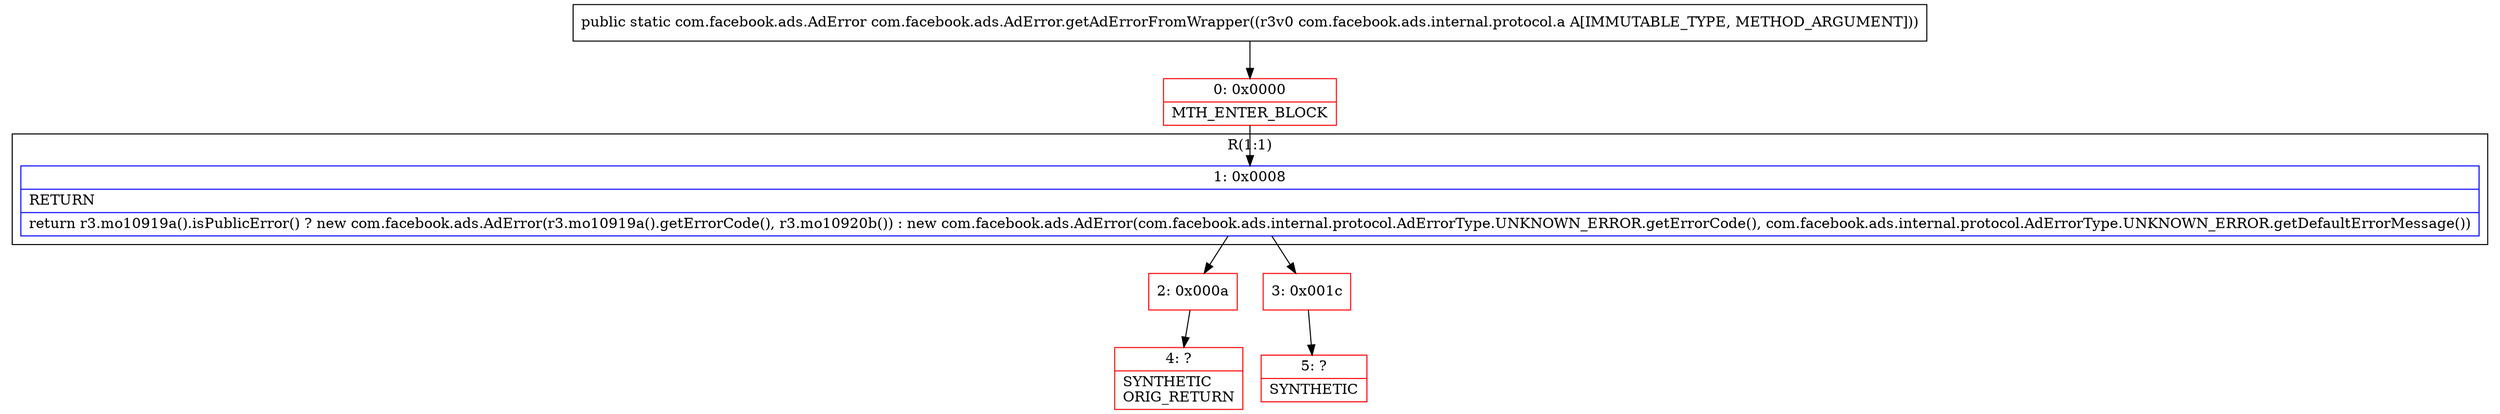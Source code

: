 digraph "CFG forcom.facebook.ads.AdError.getAdErrorFromWrapper(Lcom\/facebook\/ads\/internal\/protocol\/a;)Lcom\/facebook\/ads\/AdError;" {
subgraph cluster_Region_1078520617 {
label = "R(1:1)";
node [shape=record,color=blue];
Node_1 [shape=record,label="{1\:\ 0x0008|RETURN\l|return r3.mo10919a().isPublicError() ? new com.facebook.ads.AdError(r3.mo10919a().getErrorCode(), r3.mo10920b()) : new com.facebook.ads.AdError(com.facebook.ads.internal.protocol.AdErrorType.UNKNOWN_ERROR.getErrorCode(), com.facebook.ads.internal.protocol.AdErrorType.UNKNOWN_ERROR.getDefaultErrorMessage())\l}"];
}
Node_0 [shape=record,color=red,label="{0\:\ 0x0000|MTH_ENTER_BLOCK\l}"];
Node_2 [shape=record,color=red,label="{2\:\ 0x000a}"];
Node_3 [shape=record,color=red,label="{3\:\ 0x001c}"];
Node_4 [shape=record,color=red,label="{4\:\ ?|SYNTHETIC\lORIG_RETURN\l}"];
Node_5 [shape=record,color=red,label="{5\:\ ?|SYNTHETIC\l}"];
MethodNode[shape=record,label="{public static com.facebook.ads.AdError com.facebook.ads.AdError.getAdErrorFromWrapper((r3v0 com.facebook.ads.internal.protocol.a A[IMMUTABLE_TYPE, METHOD_ARGUMENT])) }"];
MethodNode -> Node_0;
Node_1 -> Node_2;
Node_1 -> Node_3;
Node_0 -> Node_1;
Node_2 -> Node_4;
Node_3 -> Node_5;
}

